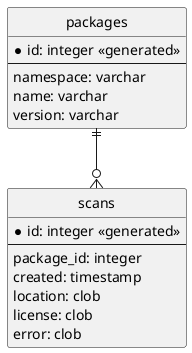 @startuml

' Config ERD diagram
hide circle
skinparam linetype ortho

entity packages {
    *id: integer <<generated>>
    ---
    namespace: varchar
    name: varchar
    version: varchar
}

entity scans {
    *id: integer <<generated>>
    ---
    package_id: integer
    created: timestamp
    location: clob
    license: clob
    error: clob
}

packages ||--o{ scans
@enduml
